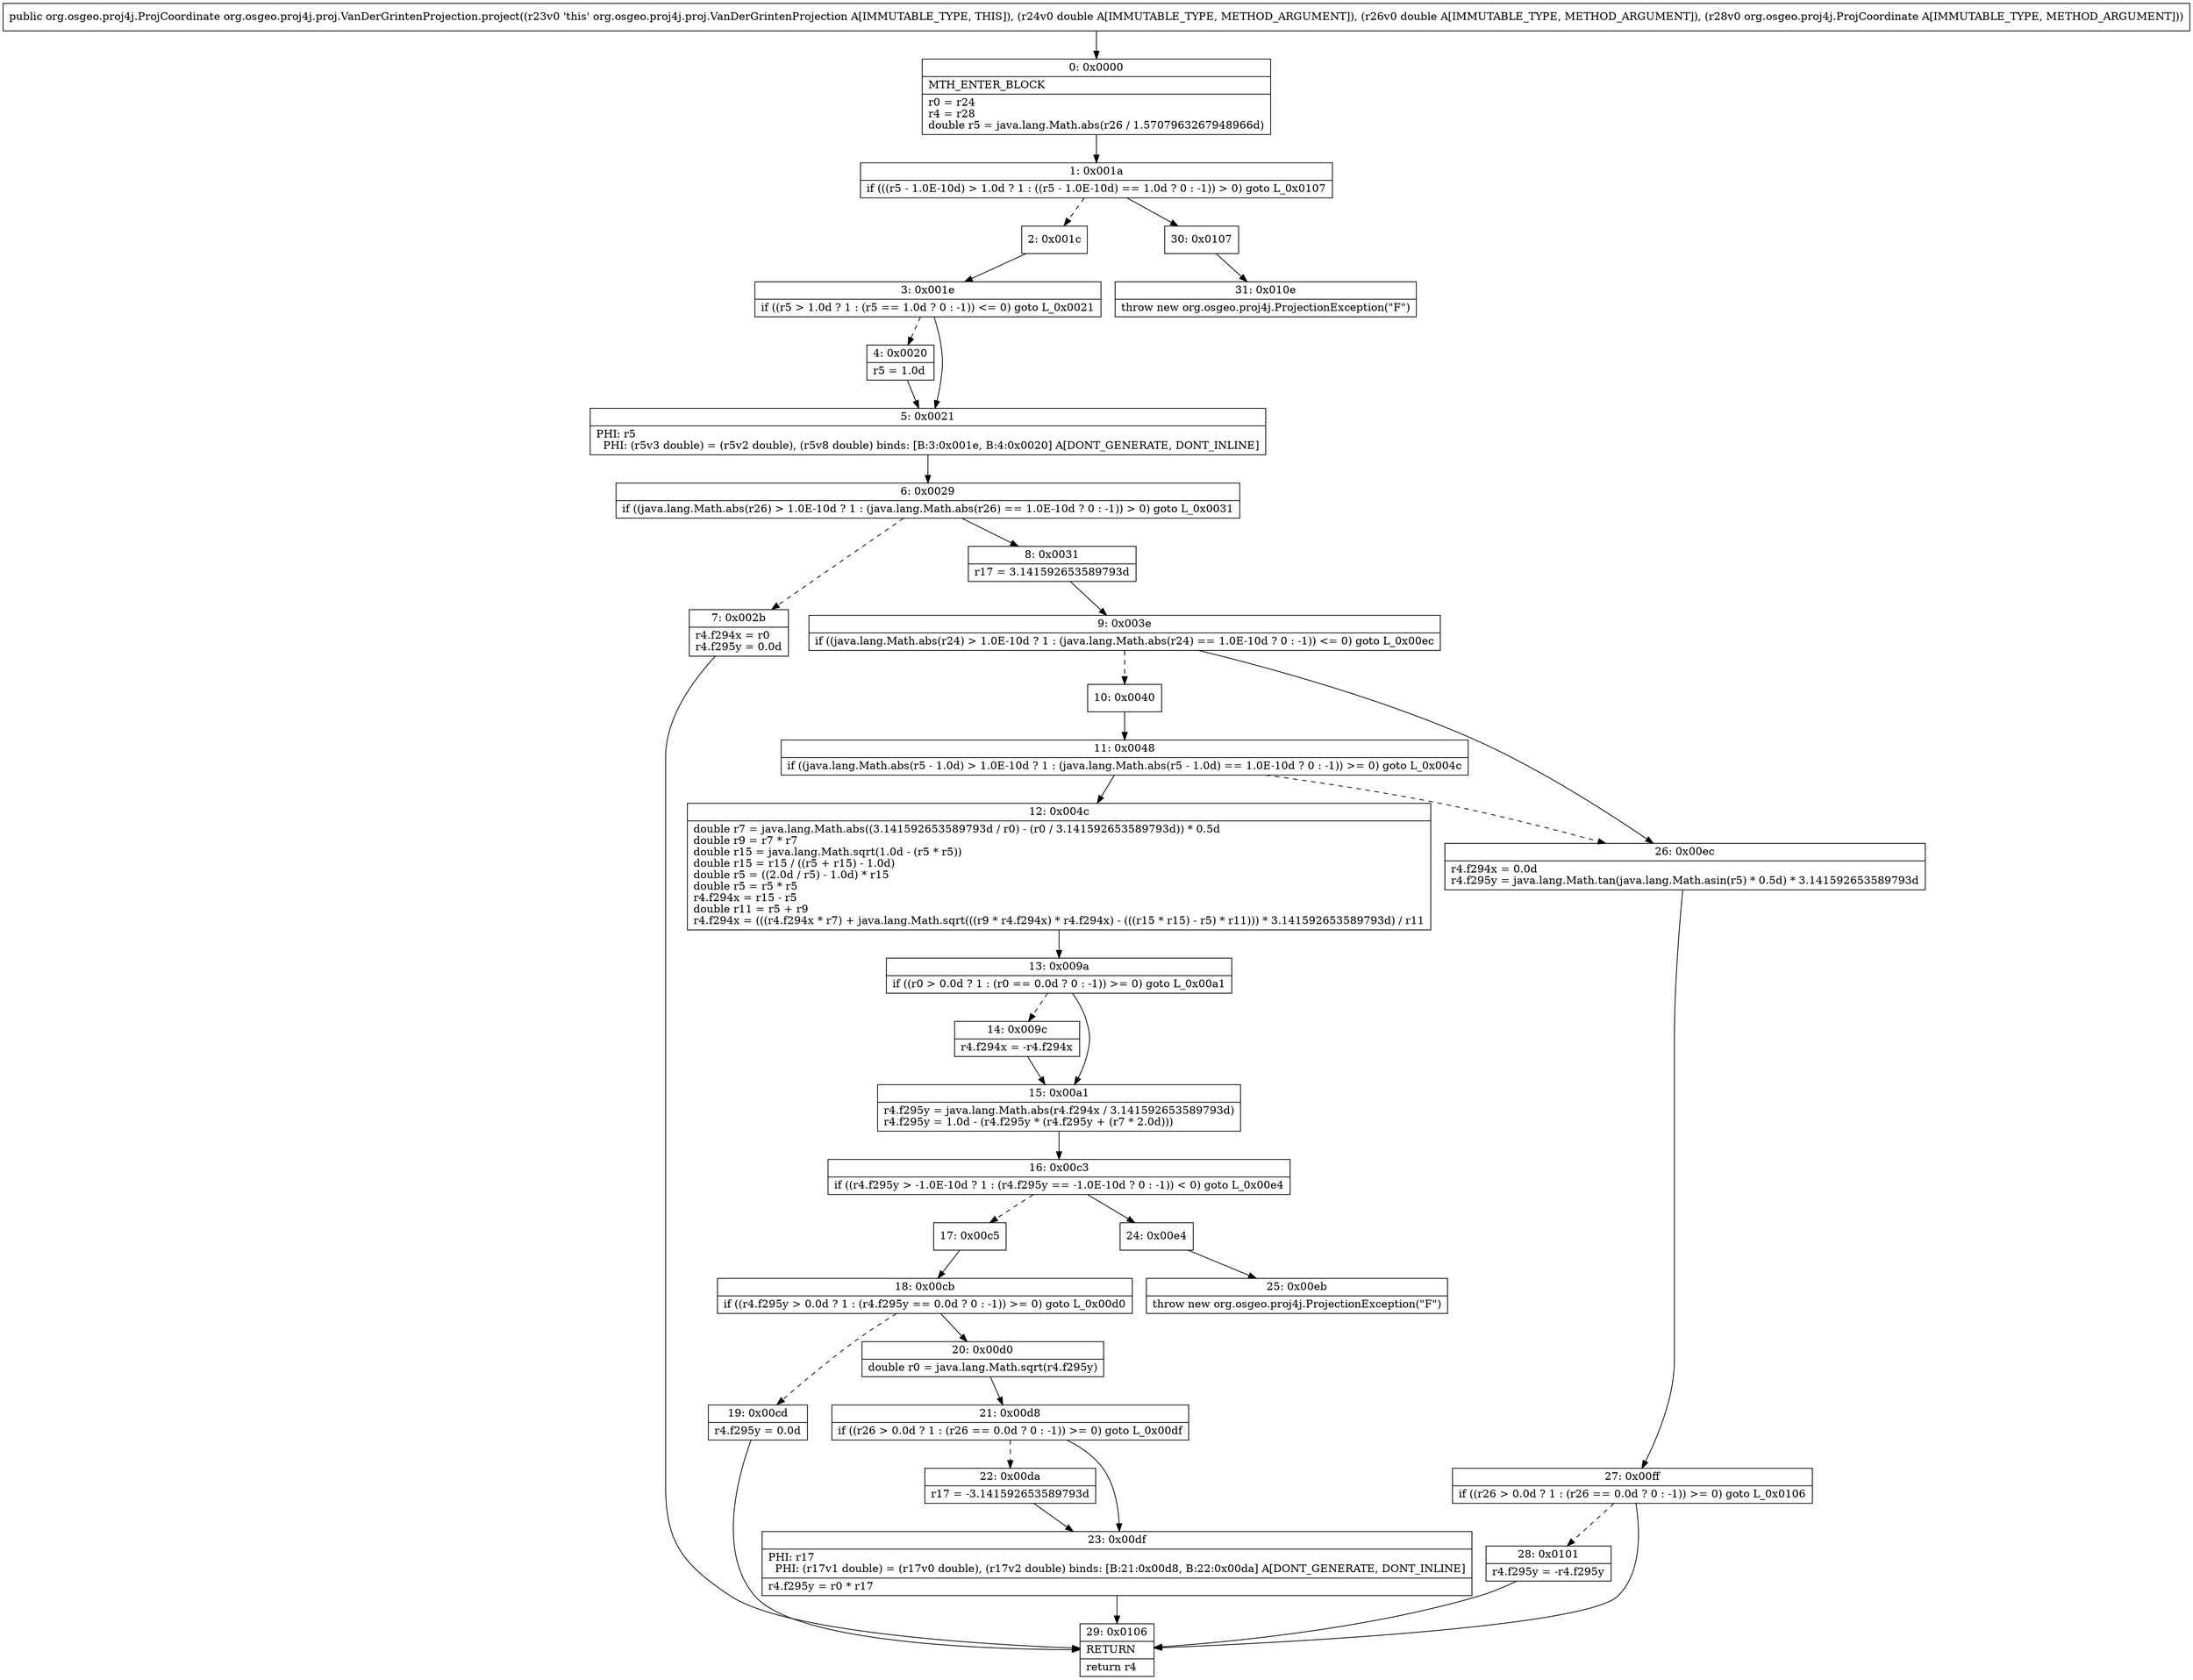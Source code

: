 digraph "CFG fororg.osgeo.proj4j.proj.VanDerGrintenProjection.project(DDLorg\/osgeo\/proj4j\/ProjCoordinate;)Lorg\/osgeo\/proj4j\/ProjCoordinate;" {
Node_0 [shape=record,label="{0\:\ 0x0000|MTH_ENTER_BLOCK\l|r0 = r24\lr4 = r28\ldouble r5 = java.lang.Math.abs(r26 \/ 1.5707963267948966d)\l}"];
Node_1 [shape=record,label="{1\:\ 0x001a|if (((r5 \- 1.0E\-10d) \> 1.0d ? 1 : ((r5 \- 1.0E\-10d) == 1.0d ? 0 : \-1)) \> 0) goto L_0x0107\l}"];
Node_2 [shape=record,label="{2\:\ 0x001c}"];
Node_3 [shape=record,label="{3\:\ 0x001e|if ((r5 \> 1.0d ? 1 : (r5 == 1.0d ? 0 : \-1)) \<= 0) goto L_0x0021\l}"];
Node_4 [shape=record,label="{4\:\ 0x0020|r5 = 1.0d\l}"];
Node_5 [shape=record,label="{5\:\ 0x0021|PHI: r5 \l  PHI: (r5v3 double) = (r5v2 double), (r5v8 double) binds: [B:3:0x001e, B:4:0x0020] A[DONT_GENERATE, DONT_INLINE]\l}"];
Node_6 [shape=record,label="{6\:\ 0x0029|if ((java.lang.Math.abs(r26) \> 1.0E\-10d ? 1 : (java.lang.Math.abs(r26) == 1.0E\-10d ? 0 : \-1)) \> 0) goto L_0x0031\l}"];
Node_7 [shape=record,label="{7\:\ 0x002b|r4.f294x = r0\lr4.f295y = 0.0d\l}"];
Node_8 [shape=record,label="{8\:\ 0x0031|r17 = 3.141592653589793d\l}"];
Node_9 [shape=record,label="{9\:\ 0x003e|if ((java.lang.Math.abs(r24) \> 1.0E\-10d ? 1 : (java.lang.Math.abs(r24) == 1.0E\-10d ? 0 : \-1)) \<= 0) goto L_0x00ec\l}"];
Node_10 [shape=record,label="{10\:\ 0x0040}"];
Node_11 [shape=record,label="{11\:\ 0x0048|if ((java.lang.Math.abs(r5 \- 1.0d) \> 1.0E\-10d ? 1 : (java.lang.Math.abs(r5 \- 1.0d) == 1.0E\-10d ? 0 : \-1)) \>= 0) goto L_0x004c\l}"];
Node_12 [shape=record,label="{12\:\ 0x004c|double r7 = java.lang.Math.abs((3.141592653589793d \/ r0) \- (r0 \/ 3.141592653589793d)) * 0.5d\ldouble r9 = r7 * r7\ldouble r15 = java.lang.Math.sqrt(1.0d \- (r5 * r5))\ldouble r15 = r15 \/ ((r5 + r15) \- 1.0d)\ldouble r5 = ((2.0d \/ r5) \- 1.0d) * r15\ldouble r5 = r5 * r5\lr4.f294x = r15 \- r5\ldouble r11 = r5 + r9\lr4.f294x = (((r4.f294x * r7) + java.lang.Math.sqrt(((r9 * r4.f294x) * r4.f294x) \- (((r15 * r15) \- r5) * r11))) * 3.141592653589793d) \/ r11\l}"];
Node_13 [shape=record,label="{13\:\ 0x009a|if ((r0 \> 0.0d ? 1 : (r0 == 0.0d ? 0 : \-1)) \>= 0) goto L_0x00a1\l}"];
Node_14 [shape=record,label="{14\:\ 0x009c|r4.f294x = \-r4.f294x\l}"];
Node_15 [shape=record,label="{15\:\ 0x00a1|r4.f295y = java.lang.Math.abs(r4.f294x \/ 3.141592653589793d)\lr4.f295y = 1.0d \- (r4.f295y * (r4.f295y + (r7 * 2.0d)))\l}"];
Node_16 [shape=record,label="{16\:\ 0x00c3|if ((r4.f295y \> \-1.0E\-10d ? 1 : (r4.f295y == \-1.0E\-10d ? 0 : \-1)) \< 0) goto L_0x00e4\l}"];
Node_17 [shape=record,label="{17\:\ 0x00c5}"];
Node_18 [shape=record,label="{18\:\ 0x00cb|if ((r4.f295y \> 0.0d ? 1 : (r4.f295y == 0.0d ? 0 : \-1)) \>= 0) goto L_0x00d0\l}"];
Node_19 [shape=record,label="{19\:\ 0x00cd|r4.f295y = 0.0d\l}"];
Node_20 [shape=record,label="{20\:\ 0x00d0|double r0 = java.lang.Math.sqrt(r4.f295y)\l}"];
Node_21 [shape=record,label="{21\:\ 0x00d8|if ((r26 \> 0.0d ? 1 : (r26 == 0.0d ? 0 : \-1)) \>= 0) goto L_0x00df\l}"];
Node_22 [shape=record,label="{22\:\ 0x00da|r17 = \-3.141592653589793d\l}"];
Node_23 [shape=record,label="{23\:\ 0x00df|PHI: r17 \l  PHI: (r17v1 double) = (r17v0 double), (r17v2 double) binds: [B:21:0x00d8, B:22:0x00da] A[DONT_GENERATE, DONT_INLINE]\l|r4.f295y = r0 * r17\l}"];
Node_24 [shape=record,label="{24\:\ 0x00e4}"];
Node_25 [shape=record,label="{25\:\ 0x00eb|throw new org.osgeo.proj4j.ProjectionException(\"F\")\l}"];
Node_26 [shape=record,label="{26\:\ 0x00ec|r4.f294x = 0.0d\lr4.f295y = java.lang.Math.tan(java.lang.Math.asin(r5) * 0.5d) * 3.141592653589793d\l}"];
Node_27 [shape=record,label="{27\:\ 0x00ff|if ((r26 \> 0.0d ? 1 : (r26 == 0.0d ? 0 : \-1)) \>= 0) goto L_0x0106\l}"];
Node_28 [shape=record,label="{28\:\ 0x0101|r4.f295y = \-r4.f295y\l}"];
Node_29 [shape=record,label="{29\:\ 0x0106|RETURN\l|return r4\l}"];
Node_30 [shape=record,label="{30\:\ 0x0107}"];
Node_31 [shape=record,label="{31\:\ 0x010e|throw new org.osgeo.proj4j.ProjectionException(\"F\")\l}"];
MethodNode[shape=record,label="{public org.osgeo.proj4j.ProjCoordinate org.osgeo.proj4j.proj.VanDerGrintenProjection.project((r23v0 'this' org.osgeo.proj4j.proj.VanDerGrintenProjection A[IMMUTABLE_TYPE, THIS]), (r24v0 double A[IMMUTABLE_TYPE, METHOD_ARGUMENT]), (r26v0 double A[IMMUTABLE_TYPE, METHOD_ARGUMENT]), (r28v0 org.osgeo.proj4j.ProjCoordinate A[IMMUTABLE_TYPE, METHOD_ARGUMENT])) }"];
MethodNode -> Node_0;
Node_0 -> Node_1;
Node_1 -> Node_2[style=dashed];
Node_1 -> Node_30;
Node_2 -> Node_3;
Node_3 -> Node_4[style=dashed];
Node_3 -> Node_5;
Node_4 -> Node_5;
Node_5 -> Node_6;
Node_6 -> Node_7[style=dashed];
Node_6 -> Node_8;
Node_7 -> Node_29;
Node_8 -> Node_9;
Node_9 -> Node_10[style=dashed];
Node_9 -> Node_26;
Node_10 -> Node_11;
Node_11 -> Node_12;
Node_11 -> Node_26[style=dashed];
Node_12 -> Node_13;
Node_13 -> Node_14[style=dashed];
Node_13 -> Node_15;
Node_14 -> Node_15;
Node_15 -> Node_16;
Node_16 -> Node_17[style=dashed];
Node_16 -> Node_24;
Node_17 -> Node_18;
Node_18 -> Node_19[style=dashed];
Node_18 -> Node_20;
Node_19 -> Node_29;
Node_20 -> Node_21;
Node_21 -> Node_22[style=dashed];
Node_21 -> Node_23;
Node_22 -> Node_23;
Node_23 -> Node_29;
Node_24 -> Node_25;
Node_26 -> Node_27;
Node_27 -> Node_28[style=dashed];
Node_27 -> Node_29;
Node_28 -> Node_29;
Node_30 -> Node_31;
}

